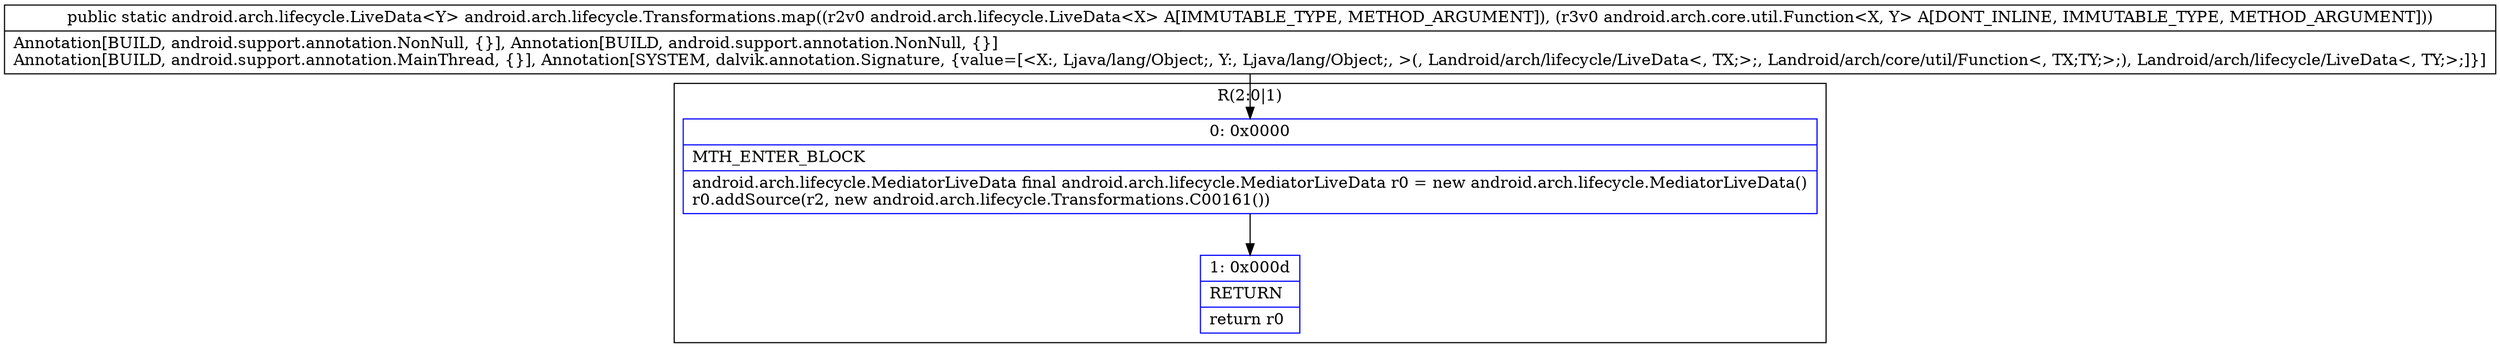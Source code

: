 digraph "CFG forandroid.arch.lifecycle.Transformations.map(Landroid\/arch\/lifecycle\/LiveData;Landroid\/arch\/core\/util\/Function;)Landroid\/arch\/lifecycle\/LiveData;" {
subgraph cluster_Region_1824038517 {
label = "R(2:0|1)";
node [shape=record,color=blue];
Node_0 [shape=record,label="{0\:\ 0x0000|MTH_ENTER_BLOCK\l|android.arch.lifecycle.MediatorLiveData final android.arch.lifecycle.MediatorLiveData r0 = new android.arch.lifecycle.MediatorLiveData()\lr0.addSource(r2, new android.arch.lifecycle.Transformations.C00161())\l}"];
Node_1 [shape=record,label="{1\:\ 0x000d|RETURN\l|return r0\l}"];
}
MethodNode[shape=record,label="{public static android.arch.lifecycle.LiveData\<Y\> android.arch.lifecycle.Transformations.map((r2v0 android.arch.lifecycle.LiveData\<X\> A[IMMUTABLE_TYPE, METHOD_ARGUMENT]), (r3v0 android.arch.core.util.Function\<X, Y\> A[DONT_INLINE, IMMUTABLE_TYPE, METHOD_ARGUMENT]))  | Annotation[BUILD, android.support.annotation.NonNull, \{\}], Annotation[BUILD, android.support.annotation.NonNull, \{\}]\lAnnotation[BUILD, android.support.annotation.MainThread, \{\}], Annotation[SYSTEM, dalvik.annotation.Signature, \{value=[\<X:, Ljava\/lang\/Object;, Y:, Ljava\/lang\/Object;, \>(, Landroid\/arch\/lifecycle\/LiveData\<, TX;\>;, Landroid\/arch\/core\/util\/Function\<, TX;TY;\>;), Landroid\/arch\/lifecycle\/LiveData\<, TY;\>;]\}]\l}"];
MethodNode -> Node_0;
Node_0 -> Node_1;
}


